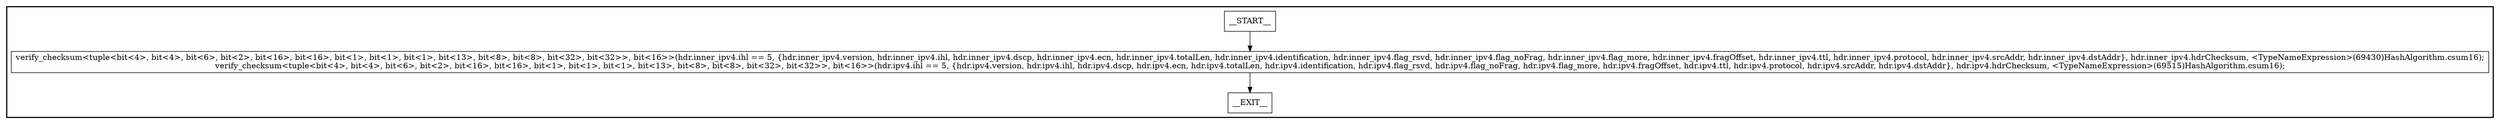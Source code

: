 digraph verifyChecksum {
subgraph cluster {
graph [
label="", labeljust=r, style=bold];
0[label=__START__, margin="", shape=rectangle, style=solid];
1[label=__EXIT__, margin="", shape=rectangle, style=solid];
2[label="verify_checksum<tuple<bit<4>, bit<4>, bit<6>, bit<2>, bit<16>, bit<16>, bit<1>, bit<1>, bit<1>, bit<13>, bit<8>, bit<8>, bit<32>, bit<32>>, bit<16>>(hdr.inner_ipv4.ihl == 5, {hdr.inner_ipv4.version, hdr.inner_ipv4.ihl, hdr.inner_ipv4.dscp, hdr.inner_ipv4.ecn, hdr.inner_ipv4.totalLen, hdr.inner_ipv4.identification, hdr.inner_ipv4.flag_rsvd, hdr.inner_ipv4.flag_noFrag, hdr.inner_ipv4.flag_more, hdr.inner_ipv4.fragOffset, hdr.inner_ipv4.ttl, hdr.inner_ipv4.protocol, hdr.inner_ipv4.srcAddr, hdr.inner_ipv4.dstAddr}, hdr.inner_ipv4.hdrChecksum, <TypeNameExpression>(69430)HashAlgorithm.csum16);
verify_checksum<tuple<bit<4>, bit<4>, bit<6>, bit<2>, bit<16>, bit<16>, bit<1>, bit<1>, bit<1>, bit<13>, bit<8>, bit<8>, bit<32>, bit<32>>, bit<16>>(hdr.ipv4.ihl == 5, {hdr.ipv4.version, hdr.ipv4.ihl, hdr.ipv4.dscp, hdr.ipv4.ecn, hdr.ipv4.totalLen, hdr.ipv4.identification, hdr.ipv4.flag_rsvd, hdr.ipv4.flag_noFrag, hdr.ipv4.flag_more, hdr.ipv4.fragOffset, hdr.ipv4.ttl, hdr.ipv4.protocol, hdr.ipv4.srcAddr, hdr.ipv4.dstAddr}, hdr.ipv4.hdrChecksum, <TypeNameExpression>(69515)HashAlgorithm.csum16);", margin="", shape=rectangle, style=solid];
0 -> 2[label=""];
2 -> 1[label=""];
}
}
